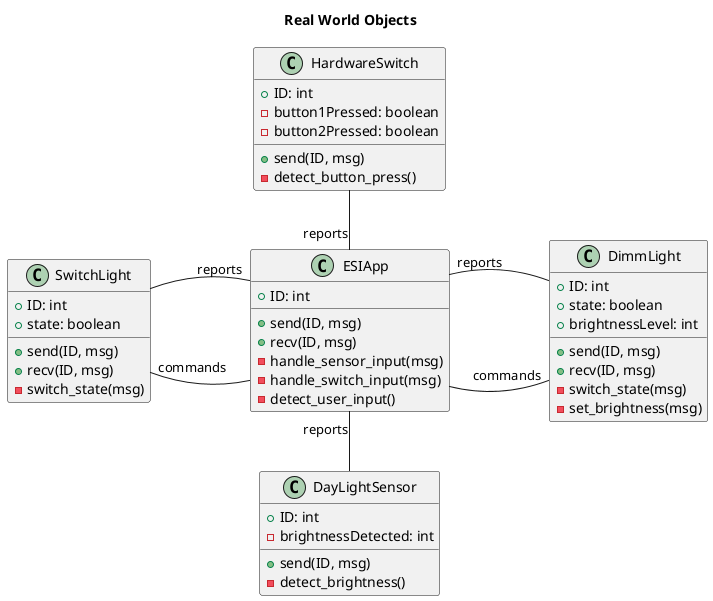 @startuml

' Settings
' ============================

' use +,#,- instead of icons
'skinparam classAttributeIconSize 0

' horizontal distance in px
skinparam nodesep 100 

' vertical distance in px
skinparam ranksep 50

' use only straight lines (ortho/polyline)
'skinparam linetype ortho

' title
title Real World Objects



' Classes
' ============================
class SwitchLight{
+ ID: int
+ state: boolean
+send(ID, msg)
+recv(ID, msg)
-switch_state(msg)
}

class DimmLight{
+ ID: int
+ state: boolean
+ brightnessLevel: int
+send(ID, msg)
+recv(ID, msg)
-switch_state(msg)
-set_brightness(msg)
}

class ESIApp{
+ ID: int
+send(ID, msg)
+recv(ID, msg)
-handle_sensor_input(msg)
-handle_switch_input(msg)
-detect_user_input()
}

class DayLightSensor{
+ ID: int
- brightnessDetected: int
+send(ID, msg)
-detect_brightness()
}

class HardwareSwitch{
+ ID: int
- button1Pressed: boolean
- button2Pressed: boolean
+send(ID, msg)
-detect_button_press()
}

' Relations
' ============================
ESIApp "reports" -up- HardwareSwitch
ESIApp -left- "commands" SwitchLight
ESIApp "reports" -left- SwitchLight
ESIApp -right- "commands" DimmLight
ESIApp "reports" -right- DimmLight
ESIApp "reports" -down- DayLightSensor



@enduml
